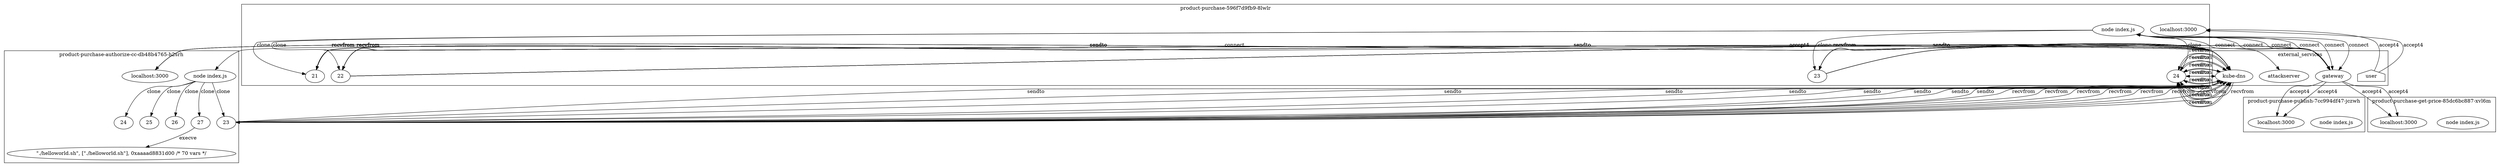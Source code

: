digraph G {
	subgraph "cluster_ product-purchase-publish-7cc994df47-jczwh " {
		label=" product-purchase-publish-7cc994df47-jczwh "
		96548 [label="node index.js"]
		"product-purchase-publish_localhost_3000" [label="localhost:3000"]
		"product-purchase-publish_localhost_3000" [label="localhost:3000"]
	}
	subgraph "cluster_ product-purchase-authorize-cc-db48b4765-h2srh " {
		label=" product-purchase-authorize-cc-db48b4765-h2srh "
		97484 [label="node index.js"]
		"product-purchase-authorize-cc_localhost_3000" [label="localhost:3000"]
		"product-purchase-authorize-cc_localhost_3000" [label="localhost:3000"]
		97484 -> 1971 [label=clone]
		97484 -> 1979 [label=clone]
		97484 -> 1974 [label=clone]
		97484 -> 1986 [label=clone]
		"product-purchase-authorize-cc_localhost_3000" [label="localhost:3000"]
		"product-purchase-authorize-cc_localhost_3000" [label="localhost:3000"]
		97484 -> 2645 [label=clone]
		1971 [label=23]
		1979 [label=24]
		1974 [label=25]
		1986 [label=26]
		2645 [label=27]
		" product-purchase-authorize-cc-db48b4765-h2srh _./helloworld.sh" [label="\"./helloworld.sh\", [\"./helloworld.sh\"], 0xaaaad8831d00 /* 70 vars */"]
		2645 -> " product-purchase-authorize-cc-db48b4765-h2srh _./helloworld.sh" [label=execve]
	}
	subgraph "cluster_ product-purchase-596f7d9fb9-8lwlr " {
		label=" product-purchase-596f7d9fb9-8lwlr "
		98731 [label="node index.js"]
		"product-purchase_localhost_3000" [label="localhost:3000"]
		"product-purchase_localhost_3000" [label="localhost:3000"]
		98731 -> 1927 [label=clone]
		98731 -> 1924 [label=clone]
		98731 -> 1942 [label=clone]
		98731 -> 1932 [label=clone]
		1927 [label=21]
		1924 [label=22]
		1942 [label=23]
		1932 [label=24]
	}
	subgraph "cluster_ product-purchase-get-price-85dc6bc887-xvl6m " {
		label=" product-purchase-get-price-85dc6bc887-xvl6m "
		510 [label="node index.js"]
		"product-purchase-get-price_localhost_3000" [label="localhost:3000"]
		"product-purchase-get-price_localhost_3000" [label="localhost:3000"]
	}
	subgraph cluster_services {
		label=external_services
		user [shape=house]
		"10.107.89.58_8080" -> "product-purchase-publish_localhost_3000" [label=accept4]
		"10.107.89.58_8080" -> "product-purchase-publish_localhost_3000" [label=accept4]
		"10.107.89.58_8080" -> "product-purchase-authorize-cc_localhost_3000" [label=accept4]
		"10.107.89.58_8080" -> "product-purchase-authorize-cc_localhost_3000" [label=accept4]
		"10.107.164.208_8889" [label=attackserver]
		97484 -> "10.107.164.208_8889" [label=connect dir=both]
		"10.107.89.58_8080" -> "product-purchase-authorize-cc_localhost_3000" [label=accept4]
		"10.107.89.58_8080" -> "product-purchase-authorize-cc_localhost_3000" [label=accept4]
		"10.96.0.10_53" [label="kube-dns"]
		1971 -> "10.96.0.10_53" [label=sendto]
		"10.96.0.10_53" [label="kube-dns"]
		1971 -> "10.96.0.10_53" [label=sendto]
		"10.96.0.10_53" [label="kube-dns"]
		"10.96.0.10_53" -> 1971 [label=recvfrom]
		"10.96.0.10_53" [label="kube-dns"]
		"10.96.0.10_53" -> 1971 [label=recvfrom]
		"10.96.0.10_53" [label="kube-dns"]
		1971 -> "10.96.0.10_53" [label=sendto]
		"10.96.0.10_53" [label="kube-dns"]
		1971 -> "10.96.0.10_53" [label=sendto]
		"10.96.0.10_53" [label="kube-dns"]
		"10.96.0.10_53" -> 1971 [label=recvfrom]
		"10.96.0.10_53" [label="kube-dns"]
		"10.96.0.10_53" -> 1971 [label=recvfrom]
		"10.96.0.10_53" [label="kube-dns"]
		1971 -> "10.96.0.10_53" [label=sendto]
		"10.96.0.10_53" [label="kube-dns"]
		1971 -> "10.96.0.10_53" [label=sendto]
		"10.96.0.10_53" [label="kube-dns"]
		"10.96.0.10_53" -> 1971 [label=recvfrom]
		"10.96.0.10_53" [label="kube-dns"]
		"10.96.0.10_53" -> 1971 [label=recvfrom]
		"10.96.0.10_53" [label="kube-dns"]
		1971 -> "10.96.0.10_53" [label=sendto]
		"10.96.0.10_53" [label="kube-dns"]
		1971 -> "10.96.0.10_53" [label=sendto]
		"10.96.0.10_53" [label="kube-dns"]
		"10.96.0.10_53" -> 1971 [label=recvfrom]
		"10.96.0.10_53" [label="kube-dns"]
		"10.96.0.10_53" -> 1971 [label=recvfrom]
		user -> "product-purchase_localhost_3000" [label=accept4]
		user -> "product-purchase_localhost_3000" [label=accept4]
		"10.107.89.58_8080" [label=gateway]
		98731 -> "10.107.89.58_8080" [label=connect dir=both]
		"10.107.89.58_8080" [label=gateway]
		98731 -> "10.107.89.58_8080" [label=connect dir=both]
		"10.107.89.58_8080" [label=gateway]
		98731 -> "10.107.89.58_8080" [label=connect dir=both]
		"10.107.89.58_8080" [label=gateway]
		98731 -> "10.107.89.58_8080" [label=connect dir=both]
		"10.107.89.58_8080" [label=gateway]
		98731 -> "10.107.89.58_8080" [label=connect dir=both]
		"10.107.89.58_8080" [label=gateway]
		98731 -> "10.107.89.58_8080" [label=connect dir=both]
		"10.96.0.10_53" [label="kube-dns"]
		1927 -> "10.96.0.10_53" [label=sendto]
		"10.96.0.10_53" [label="kube-dns"]
		1927 -> "10.96.0.10_53" [label=sendto]
		"10.96.0.10_53" [label="kube-dns"]
		"10.96.0.10_53" -> 1927 [label=recvfrom]
		"10.96.0.10_53" [label="kube-dns"]
		"10.96.0.10_53" -> 1927 [label=recvfrom]
		"10.96.0.10_53" [label="kube-dns"]
		1927 -> "10.96.0.10_53" [label=sendto]
		"10.96.0.10_53" [label="kube-dns"]
		1927 -> "10.96.0.10_53" [label=sendto]
		"10.96.0.10_53" [label="kube-dns"]
		"10.96.0.10_53" -> 1927 [label=recvfrom]
		"10.96.0.10_53" [label="kube-dns"]
		"10.96.0.10_53" -> 1927 [label=recvfrom]
		"10.96.0.10_53" [label="kube-dns"]
		1927 -> "10.96.0.10_53" [label=sendto]
		"10.96.0.10_53" [label="kube-dns"]
		1927 -> "10.96.0.10_53" [label=sendto]
		"10.96.0.10_53" [label="kube-dns"]
		"10.96.0.10_53" -> 1927 [label=recvfrom]
		"10.96.0.10_53" [label="kube-dns"]
		"10.96.0.10_53" -> 1927 [label=recvfrom]
		"10.96.0.10_53" [label="kube-dns"]
		1927 -> "10.96.0.10_53" [label=sendto]
		"10.96.0.10_53" [label="kube-dns"]
		1927 -> "10.96.0.10_53" [label=sendto]
		"10.96.0.10_53" [label="kube-dns"]
		"10.96.0.10_53" -> 1927 [label=recvfrom]
		"10.96.0.10_53" [label="kube-dns"]
		"10.96.0.10_53" -> 1927 [label=recvfrom]
		"10.96.0.10_53" [label="kube-dns"]
		1927 -> "10.96.0.10_53" [label=sendto]
		"10.96.0.10_53" [label="kube-dns"]
		1927 -> "10.96.0.10_53" [label=sendto]
		"10.96.0.10_53" [label="kube-dns"]
		"10.96.0.10_53" -> 1927 [label=recvfrom]
		"10.96.0.10_53" [label="kube-dns"]
		"10.96.0.10_53" -> 1927 [label=recvfrom]
		"10.96.0.10_53" [label="kube-dns"]
		1927 -> "10.96.0.10_53" [label=sendto]
		"10.96.0.10_53" [label="kube-dns"]
		1927 -> "10.96.0.10_53" [label=sendto]
		"10.96.0.10_53" [label="kube-dns"]
		"10.96.0.10_53" -> 1927 [label=recvfrom]
		"10.96.0.10_53" [label="kube-dns"]
		"10.96.0.10_53" -> 1927 [label=recvfrom]
		"10.96.0.10_53" [label="kube-dns"]
		1927 -> "10.96.0.10_53" [label=sendto]
		"10.96.0.10_53" [label="kube-dns"]
		1927 -> "10.96.0.10_53" [label=sendto]
		"10.96.0.10_53" [label="kube-dns"]
		"10.96.0.10_53" -> 1927 [label=recvfrom]
		"10.96.0.10_53" [label="kube-dns"]
		"10.96.0.10_53" -> 1927 [label=recvfrom]
		"10.96.0.10_53" [label="kube-dns"]
		1927 -> "10.96.0.10_53" [label=sendto]
		"10.96.0.10_53" [label="kube-dns"]
		1927 -> "10.96.0.10_53" [label=sendto]
		"10.96.0.10_53" [label="kube-dns"]
		"10.96.0.10_53" -> 1927 [label=recvfrom]
		"10.96.0.10_53" [label="kube-dns"]
		"10.96.0.10_53" -> 1927 [label=recvfrom]
		"10.96.0.10_53" [label="kube-dns"]
		1924 -> "10.96.0.10_53" [label=sendto]
		"10.96.0.10_53" [label="kube-dns"]
		1924 -> "10.96.0.10_53" [label=sendto]
		"10.96.0.10_53" [label="kube-dns"]
		"10.96.0.10_53" -> 1924 [label=recvfrom]
		"10.96.0.10_53" [label="kube-dns"]
		"10.96.0.10_53" -> 1924 [label=recvfrom]
		"10.96.0.10_53" [label="kube-dns"]
		1924 -> "10.96.0.10_53" [label=sendto]
		"10.96.0.10_53" [label="kube-dns"]
		1924 -> "10.96.0.10_53" [label=sendto]
		"10.96.0.10_53" [label="kube-dns"]
		"10.96.0.10_53" -> 1924 [label=recvfrom]
		"10.96.0.10_53" [label="kube-dns"]
		"10.96.0.10_53" -> 1924 [label=recvfrom]
		"10.96.0.10_53" [label="kube-dns"]
		1924 -> "10.96.0.10_53" [label=sendto]
		"10.96.0.10_53" [label="kube-dns"]
		1924 -> "10.96.0.10_53" [label=sendto]
		"10.96.0.10_53" [label="kube-dns"]
		"10.96.0.10_53" -> 1924 [label=recvfrom]
		"10.96.0.10_53" [label="kube-dns"]
		"10.96.0.10_53" -> 1924 [label=recvfrom]
		"10.96.0.10_53" [label="kube-dns"]
		1924 -> "10.96.0.10_53" [label=sendto]
		"10.96.0.10_53" [label="kube-dns"]
		1924 -> "10.96.0.10_53" [label=sendto]
		"10.96.0.10_53" [label="kube-dns"]
		"10.96.0.10_53" -> 1924 [label=recvfrom]
		"10.96.0.10_53" [label="kube-dns"]
		"10.96.0.10_53" -> 1924 [label=recvfrom]
		"10.96.0.10_53" [label="kube-dns"]
		1924 -> "10.96.0.10_53" [label=sendto]
		"10.96.0.10_53" [label="kube-dns"]
		1924 -> "10.96.0.10_53" [label=sendto]
		"10.96.0.10_53" [label="kube-dns"]
		"10.96.0.10_53" -> 1924 [label=recvfrom]
		"10.96.0.10_53" [label="kube-dns"]
		"10.96.0.10_53" -> 1924 [label=recvfrom]
		"10.96.0.10_53" [label="kube-dns"]
		1924 -> "10.96.0.10_53" [label=sendto]
		"10.96.0.10_53" [label="kube-dns"]
		1924 -> "10.96.0.10_53" [label=sendto]
		"10.96.0.10_53" [label="kube-dns"]
		"10.96.0.10_53" -> 1924 [label=recvfrom]
		"10.96.0.10_53" [label="kube-dns"]
		"10.96.0.10_53" -> 1924 [label=recvfrom]
		"10.96.0.10_53" [label="kube-dns"]
		1924 -> "10.96.0.10_53" [label=sendto]
		"10.96.0.10_53" [label="kube-dns"]
		1924 -> "10.96.0.10_53" [label=sendto]
		"10.96.0.10_53" [label="kube-dns"]
		"10.96.0.10_53" -> 1924 [label=recvfrom]
		"10.96.0.10_53" [label="kube-dns"]
		"10.96.0.10_53" -> 1924 [label=recvfrom]
		"10.96.0.10_53" [label="kube-dns"]
		1924 -> "10.96.0.10_53" [label=sendto]
		"10.96.0.10_53" [label="kube-dns"]
		1924 -> "10.96.0.10_53" [label=sendto]
		"10.96.0.10_53" [label="kube-dns"]
		"10.96.0.10_53" -> 1924 [label=recvfrom]
		"10.96.0.10_53" [label="kube-dns"]
		"10.96.0.10_53" -> 1924 [label=recvfrom]
		"10.96.0.10_53" [label="kube-dns"]
		1942 -> "10.96.0.10_53" [label=sendto]
		"10.96.0.10_53" [label="kube-dns"]
		1942 -> "10.96.0.10_53" [label=sendto]
		"10.96.0.10_53" [label="kube-dns"]
		"10.96.0.10_53" -> 1942 [label=recvfrom]
		"10.96.0.10_53" [label="kube-dns"]
		"10.96.0.10_53" -> 1942 [label=recvfrom]
		"10.96.0.10_53" [label="kube-dns"]
		1942 -> "10.96.0.10_53" [label=sendto]
		"10.96.0.10_53" [label="kube-dns"]
		1942 -> "10.96.0.10_53" [label=sendto]
		"10.96.0.10_53" [label="kube-dns"]
		"10.96.0.10_53" -> 1942 [label=recvfrom]
		"10.96.0.10_53" [label="kube-dns"]
		"10.96.0.10_53" -> 1942 [label=recvfrom]
		"10.96.0.10_53" [label="kube-dns"]
		1942 -> "10.96.0.10_53" [label=sendto]
		"10.96.0.10_53" [label="kube-dns"]
		1942 -> "10.96.0.10_53" [label=sendto]
		"10.96.0.10_53" [label="kube-dns"]
		"10.96.0.10_53" -> 1942 [label=recvfrom]
		"10.96.0.10_53" [label="kube-dns"]
		"10.96.0.10_53" -> 1942 [label=recvfrom]
		"10.96.0.10_53" [label="kube-dns"]
		1942 -> "10.96.0.10_53" [label=sendto]
		"10.96.0.10_53" [label="kube-dns"]
		1942 -> "10.96.0.10_53" [label=sendto]
		"10.96.0.10_53" [label="kube-dns"]
		"10.96.0.10_53" -> 1942 [label=recvfrom]
		"10.96.0.10_53" [label="kube-dns"]
		"10.96.0.10_53" -> 1942 [label=recvfrom]
		"10.96.0.10_53" [label="kube-dns"]
		1932 -> "10.96.0.10_53" [label=sendto]
		"10.96.0.10_53" [label="kube-dns"]
		1932 -> "10.96.0.10_53" [label=sendto]
		"10.96.0.10_53" [label="kube-dns"]
		"10.96.0.10_53" -> 1932 [label=recvfrom]
		"10.96.0.10_53" [label="kube-dns"]
		"10.96.0.10_53" -> 1932 [label=recvfrom]
		"10.96.0.10_53" [label="kube-dns"]
		1932 -> "10.96.0.10_53" [label=sendto]
		"10.96.0.10_53" [label="kube-dns"]
		1932 -> "10.96.0.10_53" [label=sendto]
		"10.96.0.10_53" [label="kube-dns"]
		"10.96.0.10_53" -> 1932 [label=recvfrom]
		"10.96.0.10_53" [label="kube-dns"]
		"10.96.0.10_53" -> 1932 [label=recvfrom]
		"10.96.0.10_53" [label="kube-dns"]
		1932 -> "10.96.0.10_53" [label=sendto]
		"10.96.0.10_53" [label="kube-dns"]
		1932 -> "10.96.0.10_53" [label=sendto]
		"10.96.0.10_53" [label="kube-dns"]
		"10.96.0.10_53" -> 1932 [label=recvfrom]
		"10.96.0.10_53" [label="kube-dns"]
		"10.96.0.10_53" -> 1932 [label=recvfrom]
		"10.96.0.10_53" [label="kube-dns"]
		1932 -> "10.96.0.10_53" [label=sendto]
		"10.96.0.10_53" [label="kube-dns"]
		1932 -> "10.96.0.10_53" [label=sendto]
		"10.96.0.10_53" [label="kube-dns"]
		"10.96.0.10_53" -> 1932 [label=recvfrom]
		"10.96.0.10_53" [label="kube-dns"]
		"10.96.0.10_53" -> 1932 [label=recvfrom]
		"10.107.89.58_8080" -> "product-purchase-get-price_localhost_3000" [label=accept4]
		"10.107.89.58_8080" -> "product-purchase-get-price_localhost_3000" [label=accept4]
	}
}

